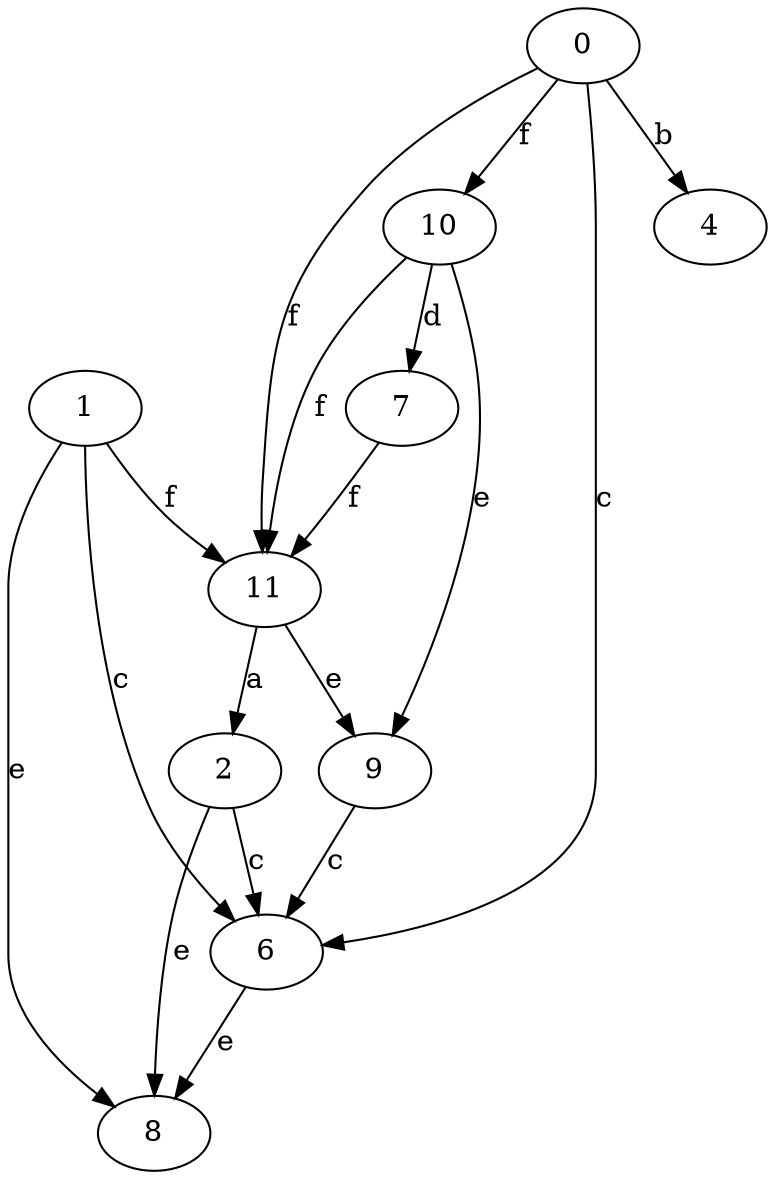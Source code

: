 strict digraph  {
1;
2;
4;
6;
7;
0;
8;
9;
10;
11;
1 -> 6  [label=c];
1 -> 8  [label=e];
1 -> 11  [label=f];
2 -> 6  [label=c];
2 -> 8  [label=e];
6 -> 8  [label=e];
7 -> 11  [label=f];
0 -> 4  [label=b];
0 -> 6  [label=c];
0 -> 10  [label=f];
0 -> 11  [label=f];
9 -> 6  [label=c];
10 -> 7  [label=d];
10 -> 9  [label=e];
10 -> 11  [label=f];
11 -> 2  [label=a];
11 -> 9  [label=e];
}
